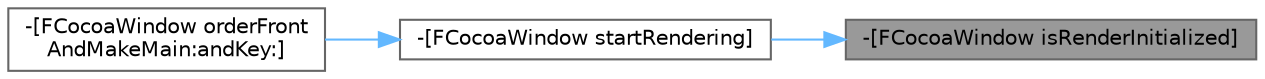 digraph "-[FCocoaWindow isRenderInitialized]"
{
 // INTERACTIVE_SVG=YES
 // LATEX_PDF_SIZE
  bgcolor="transparent";
  edge [fontname=Helvetica,fontsize=10,labelfontname=Helvetica,labelfontsize=10];
  node [fontname=Helvetica,fontsize=10,shape=box,height=0.2,width=0.4];
  rankdir="RL";
  Node1 [id="Node000001",label="-[FCocoaWindow isRenderInitialized]",height=0.2,width=0.4,color="gray40", fillcolor="grey60", style="filled", fontcolor="black",tooltip=" "];
  Node1 -> Node2 [id="edge1_Node000001_Node000002",dir="back",color="steelblue1",style="solid",tooltip=" "];
  Node2 [id="Node000002",label="-[FCocoaWindow startRendering]",height=0.2,width=0.4,color="grey40", fillcolor="white", style="filled",URL="$d9/d0b/interfaceFCocoaWindow.html#ae0ff992b7fbc227a967f0a7b4f6d9405",tooltip=" "];
  Node2 -> Node3 [id="edge2_Node000002_Node000003",dir="back",color="steelblue1",style="solid",tooltip=" "];
  Node3 [id="Node000003",label="-[FCocoaWindow orderFront\lAndMakeMain:andKey:]",height=0.2,width=0.4,color="grey40", fillcolor="white", style="filled",URL="$d9/d0b/interfaceFCocoaWindow.html#a758e23a268da6d4cdcbdf38bc38bb009",tooltip="Order window to the front."];
}
